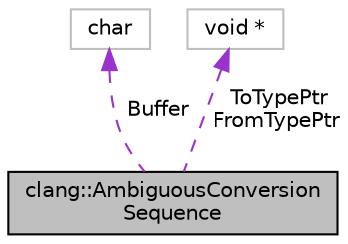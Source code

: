 digraph "clang::AmbiguousConversionSequence"
{
 // LATEX_PDF_SIZE
  bgcolor="transparent";
  edge [fontname="Helvetica",fontsize="10",labelfontname="Helvetica",labelfontsize="10"];
  node [fontname="Helvetica",fontsize="10",shape=record];
  Node1 [label="clang::AmbiguousConversion\lSequence",height=0.2,width=0.4,color="black", fillcolor="grey75", style="filled", fontcolor="black",tooltip="Represents an ambiguous user-defined conversion sequence."];
  Node2 -> Node1 [dir="back",color="darkorchid3",fontsize="10",style="dashed",label=" Buffer" ,fontname="Helvetica"];
  Node2 [label="char",height=0.2,width=0.4,color="grey75",tooltip=" "];
  Node3 -> Node1 [dir="back",color="darkorchid3",fontsize="10",style="dashed",label=" ToTypePtr\nFromTypePtr" ,fontname="Helvetica"];
  Node3 [label="void *",height=0.2,width=0.4,color="grey75",tooltip=" "];
}
